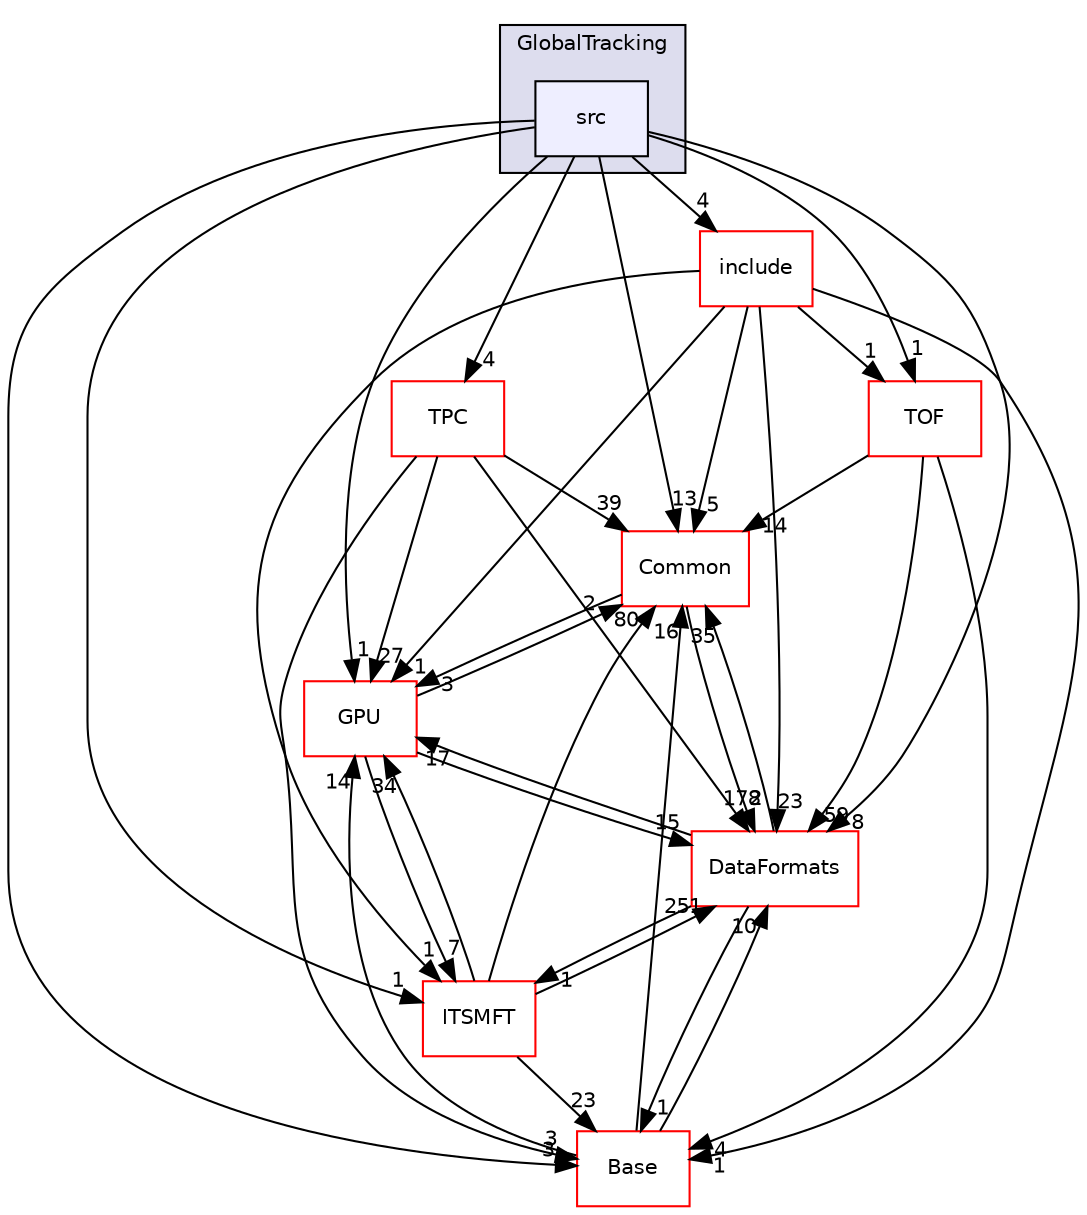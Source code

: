 digraph "/home/travis/build/AliceO2Group/AliceO2/Detectors/GlobalTracking/src" {
  bgcolor=transparent;
  compound=true
  node [ fontsize="10", fontname="Helvetica"];
  edge [ labelfontsize="10", labelfontname="Helvetica"];
  subgraph clusterdir_18e0e8b4b629c3c13e7ad1457bcd5f89 {
    graph [ bgcolor="#ddddee", pencolor="black", label="GlobalTracking" fontname="Helvetica", fontsize="10", URL="dir_18e0e8b4b629c3c13e7ad1457bcd5f89.html"]
  dir_a4cf5706394b5fe2435fe6f83bdb2959 [shape=box, label="src", style="filled", fillcolor="#eeeeff", pencolor="black", URL="dir_a4cf5706394b5fe2435fe6f83bdb2959.html"];
  }
  dir_6c932510dcafb55c77509e6f7d0d452e [shape=box label="include" color="red" URL="dir_6c932510dcafb55c77509e6f7d0d452e.html"];
  dir_4ab6b4cc6a7edbff49100e9123df213f [shape=box label="Common" color="red" URL="dir_4ab6b4cc6a7edbff49100e9123df213f.html"];
  dir_a597e8e061b11201a1dff411feb10d0b [shape=box label="TPC" color="red" URL="dir_a597e8e061b11201a1dff411feb10d0b.html"];
  dir_37c90836491b695b472bf98d1be8336b [shape=box label="Base" color="red" URL="dir_37c90836491b695b472bf98d1be8336b.html"];
  dir_1306292b77b40360479b729ac9ee7efe [shape=box label="ITSMFT" color="red" URL="dir_1306292b77b40360479b729ac9ee7efe.html"];
  dir_577c839d346a264df4e9e588ca2a45dd [shape=box label="TOF" color="red" URL="dir_577c839d346a264df4e9e588ca2a45dd.html"];
  dir_f511f1e9c03c071966ae594f00bbc5e0 [shape=box label="GPU" color="red" URL="dir_f511f1e9c03c071966ae594f00bbc5e0.html"];
  dir_2171f7ec022c5423887b07c69b2f5b48 [shape=box label="DataFormats" color="red" URL="dir_2171f7ec022c5423887b07c69b2f5b48.html"];
  dir_a4cf5706394b5fe2435fe6f83bdb2959->dir_6c932510dcafb55c77509e6f7d0d452e [headlabel="4", labeldistance=1.5 headhref="dir_000457_000455.html"];
  dir_a4cf5706394b5fe2435fe6f83bdb2959->dir_4ab6b4cc6a7edbff49100e9123df213f [headlabel="13", labeldistance=1.5 headhref="dir_000457_000027.html"];
  dir_a4cf5706394b5fe2435fe6f83bdb2959->dir_a597e8e061b11201a1dff411feb10d0b [headlabel="4", labeldistance=1.5 headhref="dir_000457_000049.html"];
  dir_a4cf5706394b5fe2435fe6f83bdb2959->dir_37c90836491b695b472bf98d1be8336b [headlabel="3", labeldistance=1.5 headhref="dir_000457_000274.html"];
  dir_a4cf5706394b5fe2435fe6f83bdb2959->dir_1306292b77b40360479b729ac9ee7efe [headlabel="1", labeldistance=1.5 headhref="dir_000457_000043.html"];
  dir_a4cf5706394b5fe2435fe6f83bdb2959->dir_577c839d346a264df4e9e588ca2a45dd [headlabel="1", labeldistance=1.5 headhref="dir_000457_000136.html"];
  dir_a4cf5706394b5fe2435fe6f83bdb2959->dir_f511f1e9c03c071966ae594f00bbc5e0 [headlabel="1", labeldistance=1.5 headhref="dir_000457_000671.html"];
  dir_a4cf5706394b5fe2435fe6f83bdb2959->dir_2171f7ec022c5423887b07c69b2f5b48 [headlabel="8", labeldistance=1.5 headhref="dir_000457_000076.html"];
  dir_6c932510dcafb55c77509e6f7d0d452e->dir_4ab6b4cc6a7edbff49100e9123df213f [headlabel="5", labeldistance=1.5 headhref="dir_000455_000027.html"];
  dir_6c932510dcafb55c77509e6f7d0d452e->dir_37c90836491b695b472bf98d1be8336b [headlabel="1", labeldistance=1.5 headhref="dir_000455_000274.html"];
  dir_6c932510dcafb55c77509e6f7d0d452e->dir_1306292b77b40360479b729ac9ee7efe [headlabel="1", labeldistance=1.5 headhref="dir_000455_000043.html"];
  dir_6c932510dcafb55c77509e6f7d0d452e->dir_577c839d346a264df4e9e588ca2a45dd [headlabel="1", labeldistance=1.5 headhref="dir_000455_000136.html"];
  dir_6c932510dcafb55c77509e6f7d0d452e->dir_f511f1e9c03c071966ae594f00bbc5e0 [headlabel="1", labeldistance=1.5 headhref="dir_000455_000671.html"];
  dir_6c932510dcafb55c77509e6f7d0d452e->dir_2171f7ec022c5423887b07c69b2f5b48 [headlabel="23", labeldistance=1.5 headhref="dir_000455_000076.html"];
  dir_4ab6b4cc6a7edbff49100e9123df213f->dir_f511f1e9c03c071966ae594f00bbc5e0 [headlabel="3", labeldistance=1.5 headhref="dir_000027_000671.html"];
  dir_4ab6b4cc6a7edbff49100e9123df213f->dir_2171f7ec022c5423887b07c69b2f5b48 [headlabel="2", labeldistance=1.5 headhref="dir_000027_000076.html"];
  dir_a597e8e061b11201a1dff411feb10d0b->dir_4ab6b4cc6a7edbff49100e9123df213f [headlabel="39", labeldistance=1.5 headhref="dir_000049_000027.html"];
  dir_a597e8e061b11201a1dff411feb10d0b->dir_37c90836491b695b472bf98d1be8336b [headlabel="3", labeldistance=1.5 headhref="dir_000049_000274.html"];
  dir_a597e8e061b11201a1dff411feb10d0b->dir_f511f1e9c03c071966ae594f00bbc5e0 [headlabel="27", labeldistance=1.5 headhref="dir_000049_000671.html"];
  dir_a597e8e061b11201a1dff411feb10d0b->dir_2171f7ec022c5423887b07c69b2f5b48 [headlabel="178", labeldistance=1.5 headhref="dir_000049_000076.html"];
  dir_37c90836491b695b472bf98d1be8336b->dir_4ab6b4cc6a7edbff49100e9123df213f [headlabel="16", labeldistance=1.5 headhref="dir_000274_000027.html"];
  dir_37c90836491b695b472bf98d1be8336b->dir_f511f1e9c03c071966ae594f00bbc5e0 [headlabel="14", labeldistance=1.5 headhref="dir_000274_000671.html"];
  dir_37c90836491b695b472bf98d1be8336b->dir_2171f7ec022c5423887b07c69b2f5b48 [headlabel="10", labeldistance=1.5 headhref="dir_000274_000076.html"];
  dir_1306292b77b40360479b729ac9ee7efe->dir_4ab6b4cc6a7edbff49100e9123df213f [headlabel="80", labeldistance=1.5 headhref="dir_000043_000027.html"];
  dir_1306292b77b40360479b729ac9ee7efe->dir_37c90836491b695b472bf98d1be8336b [headlabel="23", labeldistance=1.5 headhref="dir_000043_000274.html"];
  dir_1306292b77b40360479b729ac9ee7efe->dir_f511f1e9c03c071966ae594f00bbc5e0 [headlabel="34", labeldistance=1.5 headhref="dir_000043_000671.html"];
  dir_1306292b77b40360479b729ac9ee7efe->dir_2171f7ec022c5423887b07c69b2f5b48 [headlabel="251", labeldistance=1.5 headhref="dir_000043_000076.html"];
  dir_577c839d346a264df4e9e588ca2a45dd->dir_4ab6b4cc6a7edbff49100e9123df213f [headlabel="14", labeldistance=1.5 headhref="dir_000136_000027.html"];
  dir_577c839d346a264df4e9e588ca2a45dd->dir_37c90836491b695b472bf98d1be8336b [headlabel="4", labeldistance=1.5 headhref="dir_000136_000274.html"];
  dir_577c839d346a264df4e9e588ca2a45dd->dir_2171f7ec022c5423887b07c69b2f5b48 [headlabel="59", labeldistance=1.5 headhref="dir_000136_000076.html"];
  dir_f511f1e9c03c071966ae594f00bbc5e0->dir_4ab6b4cc6a7edbff49100e9123df213f [headlabel="2", labeldistance=1.5 headhref="dir_000671_000027.html"];
  dir_f511f1e9c03c071966ae594f00bbc5e0->dir_1306292b77b40360479b729ac9ee7efe [headlabel="7", labeldistance=1.5 headhref="dir_000671_000043.html"];
  dir_f511f1e9c03c071966ae594f00bbc5e0->dir_2171f7ec022c5423887b07c69b2f5b48 [headlabel="15", labeldistance=1.5 headhref="dir_000671_000076.html"];
  dir_2171f7ec022c5423887b07c69b2f5b48->dir_4ab6b4cc6a7edbff49100e9123df213f [headlabel="35", labeldistance=1.5 headhref="dir_000076_000027.html"];
  dir_2171f7ec022c5423887b07c69b2f5b48->dir_37c90836491b695b472bf98d1be8336b [headlabel="1", labeldistance=1.5 headhref="dir_000076_000274.html"];
  dir_2171f7ec022c5423887b07c69b2f5b48->dir_1306292b77b40360479b729ac9ee7efe [headlabel="1", labeldistance=1.5 headhref="dir_000076_000043.html"];
  dir_2171f7ec022c5423887b07c69b2f5b48->dir_f511f1e9c03c071966ae594f00bbc5e0 [headlabel="17", labeldistance=1.5 headhref="dir_000076_000671.html"];
}
